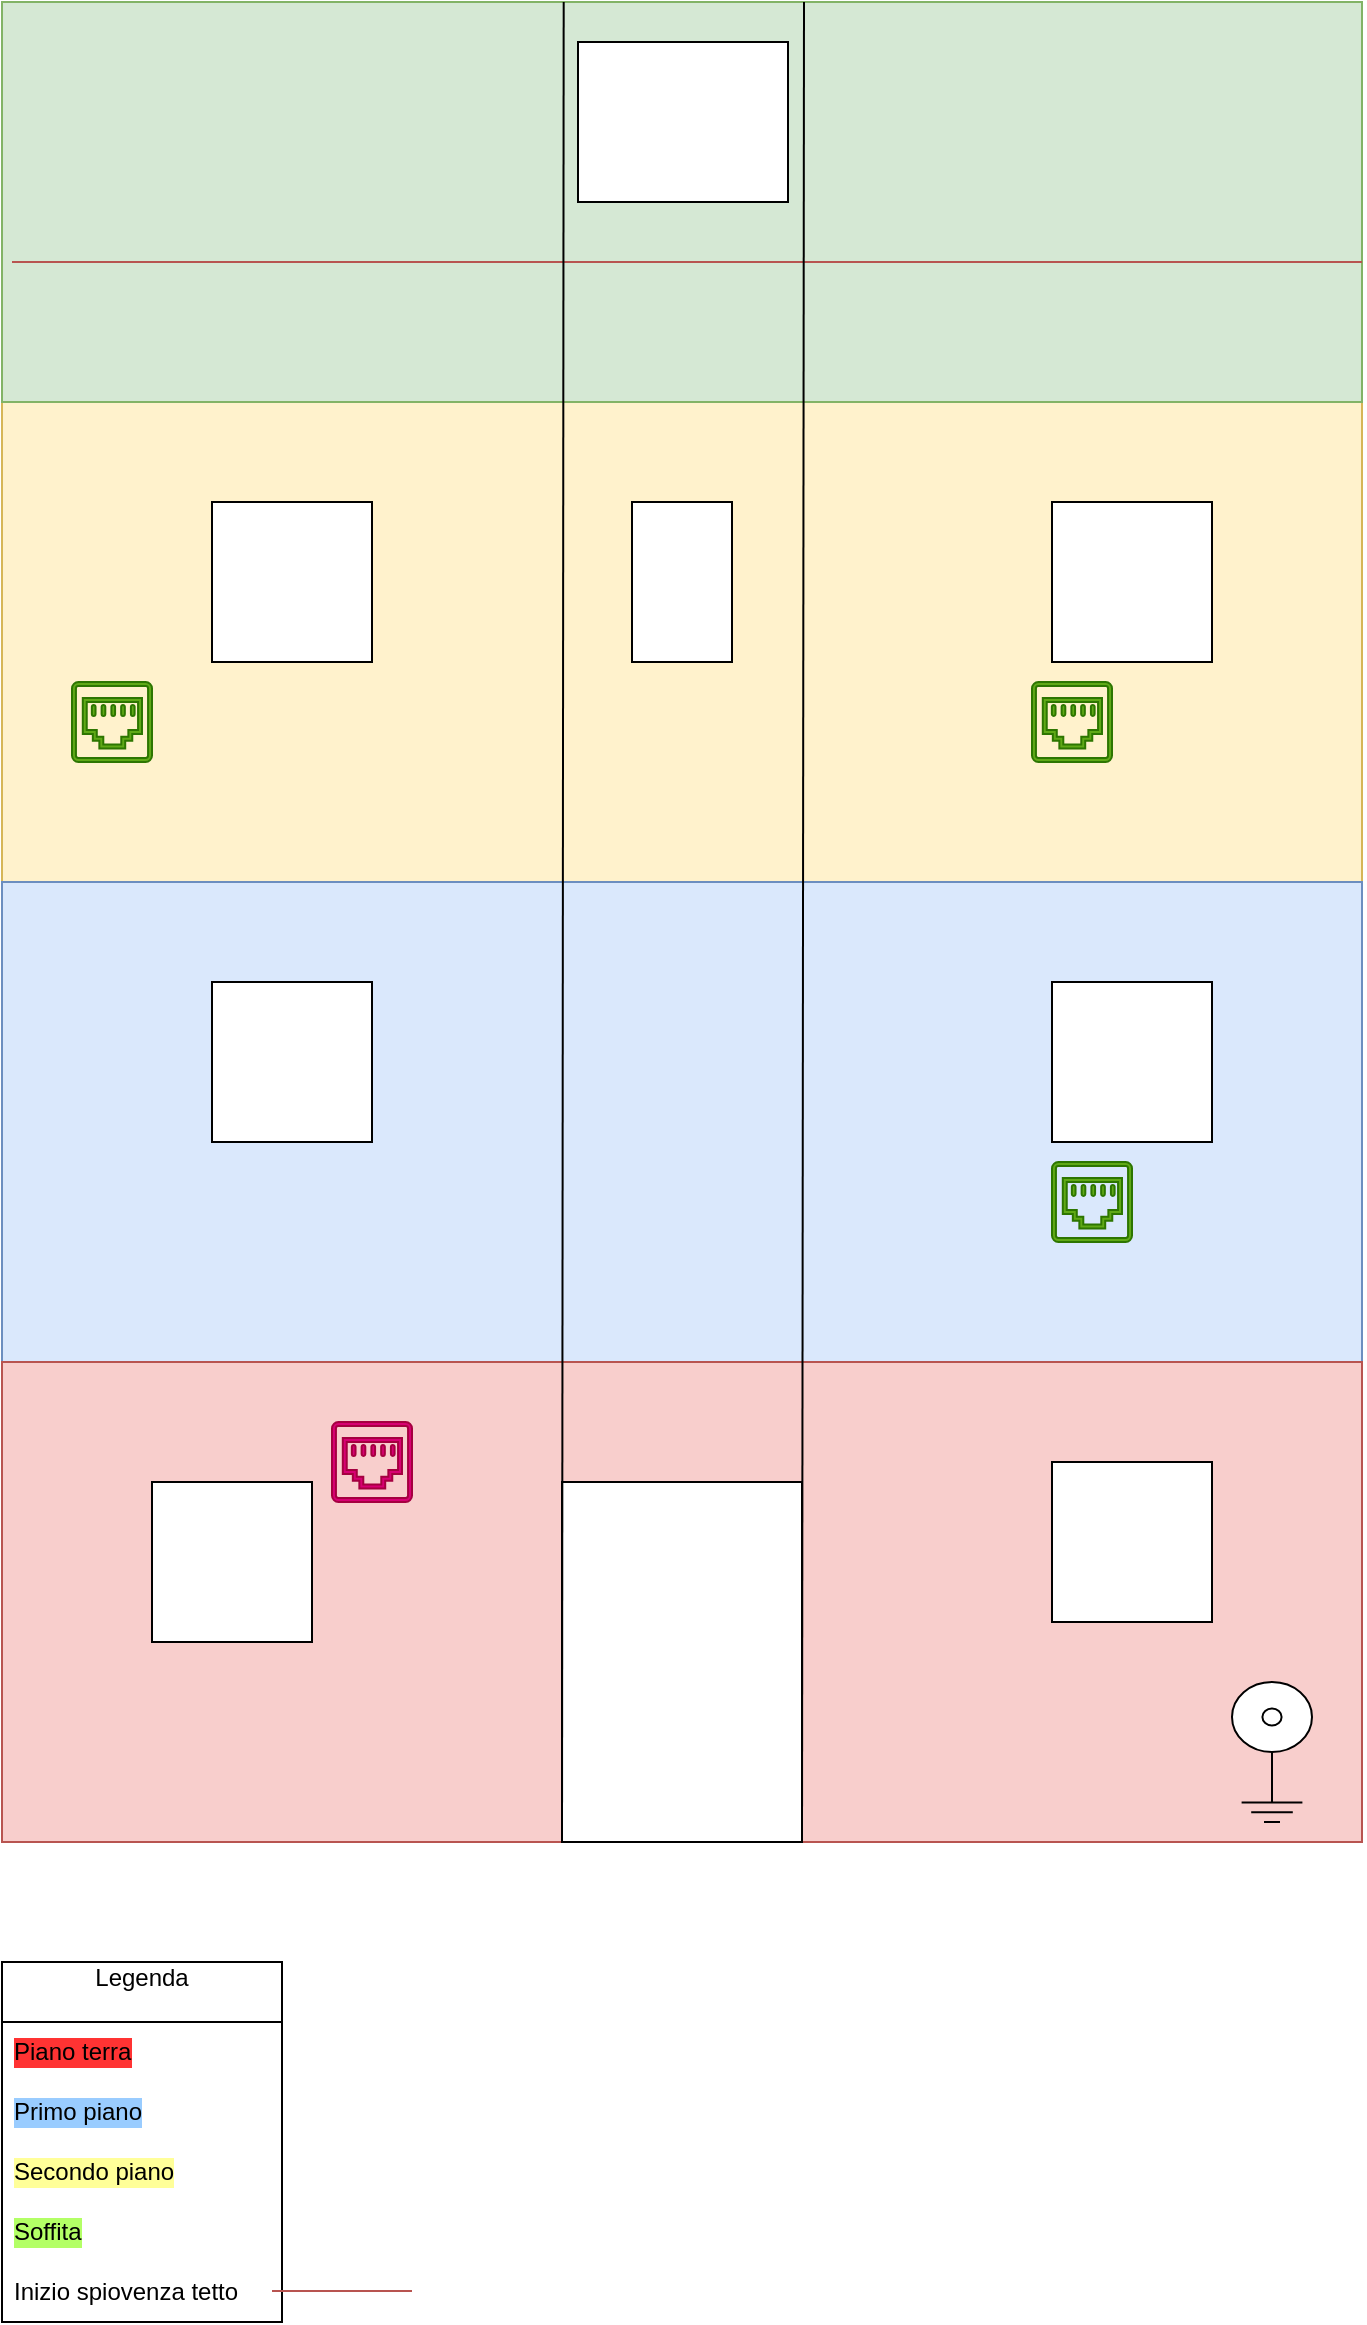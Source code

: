 <mxfile version="26.1.3">
  <diagram name="Page-1" id="BKeVn00d2Rmsv9YmMOTc">
    <mxGraphModel dx="1402" dy="743" grid="1" gridSize="10" guides="1" tooltips="1" connect="1" arrows="1" fold="1" page="1" pageScale="1" pageWidth="850" pageHeight="1100" math="0" shadow="0">
      <root>
        <mxCell id="0" />
        <mxCell id="1" parent="0" />
        <mxCell id="U1jFTeS-qBeuXj33KEKu-3" value="" style="rounded=0;whiteSpace=wrap;html=1;fillColor=#fff2cc;strokeColor=#d6b656;movable=0;resizable=0;rotatable=0;deletable=0;editable=0;locked=1;connectable=0;" vertex="1" parent="1">
          <mxGeometry x="85" y="400" width="680" height="240" as="geometry" />
        </mxCell>
        <mxCell id="U1jFTeS-qBeuXj33KEKu-4" value="" style="rounded=0;whiteSpace=wrap;html=1;fillColor=#dae8fc;strokeColor=#6c8ebf;movable=0;resizable=0;rotatable=0;deletable=0;editable=0;locked=1;connectable=0;" vertex="1" parent="1">
          <mxGeometry x="85" y="640" width="680" height="240" as="geometry" />
        </mxCell>
        <mxCell id="U1jFTeS-qBeuXj33KEKu-5" value="" style="rounded=0;whiteSpace=wrap;html=1;fillColor=#f8cecc;strokeColor=#b85450;movable=0;resizable=0;rotatable=0;deletable=0;editable=0;locked=1;connectable=0;" vertex="1" parent="1">
          <mxGeometry x="85" y="880" width="680" height="240" as="geometry" />
        </mxCell>
        <mxCell id="U1jFTeS-qBeuXj33KEKu-7" value="" style="rounded=0;whiteSpace=wrap;html=1;fillColor=#d5e8d4;strokeColor=#82b366;movable=0;resizable=0;rotatable=0;deletable=0;editable=0;locked=1;connectable=0;" vertex="1" parent="1">
          <mxGeometry x="85" y="200" width="680" height="200" as="geometry" />
        </mxCell>
        <mxCell id="U1jFTeS-qBeuXj33KEKu-10" value="" style="rounded=0;whiteSpace=wrap;html=1;movable=0;resizable=0;rotatable=0;deletable=0;editable=0;locked=1;connectable=0;" vertex="1" parent="1">
          <mxGeometry x="365" y="940" width="120" height="180" as="geometry" />
        </mxCell>
        <mxCell id="U1jFTeS-qBeuXj33KEKu-15" value="" style="endArrow=none;html=1;rounded=0;entryX=1;entryY=0.5;entryDx=0;entryDy=0;fillColor=#f8cecc;strokeColor=#b85450;movable=0;resizable=0;rotatable=0;deletable=0;editable=0;locked=1;connectable=0;" edge="1" parent="1">
          <mxGeometry width="50" height="50" relative="1" as="geometry">
            <mxPoint x="90" y="330" as="sourcePoint" />
            <mxPoint x="765" y="330" as="targetPoint" />
            <Array as="points">
              <mxPoint x="90" y="330" />
            </Array>
          </mxGeometry>
        </mxCell>
        <mxCell id="U1jFTeS-qBeuXj33KEKu-16" value="" style="whiteSpace=wrap;html=1;aspect=fixed;movable=0;resizable=0;rotatable=0;deletable=0;editable=0;locked=1;connectable=0;" vertex="1" parent="1">
          <mxGeometry x="160" y="940" width="80" height="80" as="geometry" />
        </mxCell>
        <mxCell id="U1jFTeS-qBeuXj33KEKu-17" value="" style="whiteSpace=wrap;html=1;aspect=fixed;movable=0;resizable=0;rotatable=0;deletable=0;editable=0;locked=1;connectable=0;" vertex="1" parent="1">
          <mxGeometry x="610" y="930" width="80" height="80" as="geometry" />
        </mxCell>
        <mxCell id="U1jFTeS-qBeuXj33KEKu-18" value="" style="whiteSpace=wrap;html=1;aspect=fixed;movable=0;resizable=0;rotatable=0;deletable=0;editable=0;locked=1;connectable=0;" vertex="1" parent="1">
          <mxGeometry x="190" y="690" width="80" height="80" as="geometry" />
        </mxCell>
        <mxCell id="U1jFTeS-qBeuXj33KEKu-19" value="" style="whiteSpace=wrap;html=1;aspect=fixed;movable=0;resizable=0;rotatable=0;deletable=0;editable=0;locked=1;connectable=0;" vertex="1" parent="1">
          <mxGeometry x="610" y="690" width="80" height="80" as="geometry" />
        </mxCell>
        <mxCell id="U1jFTeS-qBeuXj33KEKu-20" value="" style="whiteSpace=wrap;html=1;aspect=fixed;movable=0;resizable=0;rotatable=0;deletable=0;editable=0;locked=1;connectable=0;" vertex="1" parent="1">
          <mxGeometry x="190" y="450" width="80" height="80" as="geometry" />
        </mxCell>
        <mxCell id="U1jFTeS-qBeuXj33KEKu-21" value="" style="whiteSpace=wrap;html=1;aspect=fixed;movable=0;resizable=0;rotatable=0;deletable=0;editable=0;locked=1;connectable=0;" vertex="1" parent="1">
          <mxGeometry x="610" y="450" width="80" height="80" as="geometry" />
        </mxCell>
        <mxCell id="U1jFTeS-qBeuXj33KEKu-23" value="" style="rounded=0;whiteSpace=wrap;html=1;movable=0;resizable=0;rotatable=0;deletable=0;editable=0;locked=1;connectable=0;" vertex="1" parent="1">
          <mxGeometry x="400" y="450" width="50" height="80" as="geometry" />
        </mxCell>
        <mxCell id="U1jFTeS-qBeuXj33KEKu-24" value="" style="endArrow=none;html=1;rounded=0;entryX=0;entryY=1;entryDx=0;entryDy=0;exitX=0.413;exitY=0;exitDx=0;exitDy=0;exitPerimeter=0;movable=0;resizable=0;rotatable=0;deletable=0;editable=0;locked=1;connectable=0;" edge="1" parent="1" source="U1jFTeS-qBeuXj33KEKu-7" target="U1jFTeS-qBeuXj33KEKu-10">
          <mxGeometry width="50" height="50" relative="1" as="geometry">
            <mxPoint x="410" y="430" as="sourcePoint" />
            <mxPoint x="460" y="380" as="targetPoint" />
          </mxGeometry>
        </mxCell>
        <mxCell id="U1jFTeS-qBeuXj33KEKu-25" value="" style="endArrow=none;html=1;rounded=0;entryX=0;entryY=1;entryDx=0;entryDy=0;exitX=0.413;exitY=0;exitDx=0;exitDy=0;exitPerimeter=0;movable=0;resizable=0;rotatable=0;deletable=0;editable=0;locked=1;connectable=0;" edge="1" parent="1">
          <mxGeometry width="50" height="50" relative="1" as="geometry">
            <mxPoint x="486" y="200" as="sourcePoint" />
            <mxPoint x="485" y="1120" as="targetPoint" />
          </mxGeometry>
        </mxCell>
        <mxCell id="U1jFTeS-qBeuXj33KEKu-26" value="Legenda&lt;div&gt;&lt;br&gt;&lt;/div&gt;" style="swimlane;fontStyle=0;childLayout=stackLayout;horizontal=1;startSize=30;horizontalStack=0;resizeParent=1;resizeParentMax=0;resizeLast=0;collapsible=1;marginBottom=0;whiteSpace=wrap;html=1;labelBackgroundColor=none;rounded=0;shadow=0;swimlaneLine=1;" vertex="1" parent="1">
          <mxGeometry x="85" y="1180" width="140" height="180" as="geometry">
            <mxRectangle x="85" y="1180" width="90" height="40" as="alternateBounds" />
          </mxGeometry>
        </mxCell>
        <mxCell id="U1jFTeS-qBeuXj33KEKu-27" value="Piano terra" style="text;strokeColor=none;fillColor=none;align=left;verticalAlign=middle;spacingLeft=4;spacingRight=4;overflow=hidden;points=[[0,0.5],[1,0.5]];portConstraint=eastwest;rotatable=0;whiteSpace=wrap;html=1;labelBackgroundColor=#FF3333;" vertex="1" parent="U1jFTeS-qBeuXj33KEKu-26">
          <mxGeometry y="30" width="140" height="30" as="geometry" />
        </mxCell>
        <mxCell id="U1jFTeS-qBeuXj33KEKu-28" value="Primo piano" style="text;strokeColor=none;fillColor=none;align=left;verticalAlign=middle;spacingLeft=4;spacingRight=4;overflow=hidden;points=[[0,0.5],[1,0.5]];portConstraint=eastwest;rotatable=0;whiteSpace=wrap;html=1;labelBackgroundColor=#99CCFF;" vertex="1" parent="U1jFTeS-qBeuXj33KEKu-26">
          <mxGeometry y="60" width="140" height="30" as="geometry" />
        </mxCell>
        <mxCell id="U1jFTeS-qBeuXj33KEKu-29" value="Secondo piano" style="text;strokeColor=none;fillColor=none;align=left;verticalAlign=middle;spacingLeft=4;spacingRight=4;overflow=hidden;points=[[0,0.5],[1,0.5]];portConstraint=eastwest;rotatable=0;whiteSpace=wrap;html=1;labelBackgroundColor=#FFFF99;" vertex="1" parent="U1jFTeS-qBeuXj33KEKu-26">
          <mxGeometry y="90" width="140" height="30" as="geometry" />
        </mxCell>
        <mxCell id="U1jFTeS-qBeuXj33KEKu-30" value="Soffita" style="text;strokeColor=none;fillColor=none;align=left;verticalAlign=middle;spacingLeft=4;spacingRight=4;overflow=hidden;points=[[0,0.5],[1,0.5]];portConstraint=eastwest;rotatable=0;whiteSpace=wrap;html=1;labelBackgroundColor=#B3FF66;" vertex="1" parent="U1jFTeS-qBeuXj33KEKu-26">
          <mxGeometry y="120" width="140" height="30" as="geometry" />
        </mxCell>
        <mxCell id="U1jFTeS-qBeuXj33KEKu-31" value="Inizio spiovenza tetto" style="text;strokeColor=none;fillColor=none;align=left;verticalAlign=middle;spacingLeft=4;spacingRight=4;overflow=hidden;points=[[0,0.5],[1,0.5]];portConstraint=eastwest;rotatable=0;whiteSpace=wrap;html=1;labelBackgroundColor=none;" vertex="1" parent="U1jFTeS-qBeuXj33KEKu-26">
          <mxGeometry y="150" width="140" height="30" as="geometry" />
        </mxCell>
        <mxCell id="U1jFTeS-qBeuXj33KEKu-32" value="" style="endArrow=none;html=1;rounded=0;fillColor=#f8cecc;strokeColor=#b85450;" edge="1" parent="1">
          <mxGeometry width="50" height="50" relative="1" as="geometry">
            <mxPoint x="220" y="1344.5" as="sourcePoint" />
            <mxPoint x="290" y="1344.5" as="targetPoint" />
            <Array as="points">
              <mxPoint x="260" y="1344.5" />
              <mxPoint x="270" y="1344.5" />
            </Array>
          </mxGeometry>
        </mxCell>
        <mxCell id="U1jFTeS-qBeuXj33KEKu-33" value="" style="sketch=0;pointerEvents=1;shadow=0;dashed=0;html=1;strokeColor=#A50040;fillColor=#d80073;aspect=fixed;labelPosition=center;verticalLabelPosition=bottom;verticalAlign=top;align=center;outlineConnect=0;shape=mxgraph.vvd.ethernet_port;fontColor=#ffffff;" vertex="1" parent="1">
          <mxGeometry x="250" y="910" width="40" height="40" as="geometry" />
        </mxCell>
        <mxCell id="U1jFTeS-qBeuXj33KEKu-34" value="" style="sketch=0;pointerEvents=1;shadow=0;dashed=0;html=1;strokeColor=#2D7600;fillColor=#60a917;aspect=fixed;labelPosition=center;verticalLabelPosition=bottom;verticalAlign=top;align=center;outlineConnect=0;shape=mxgraph.vvd.ethernet_port;fontColor=#ffffff;" vertex="1" parent="1">
          <mxGeometry x="610" y="780" width="40" height="40" as="geometry" />
        </mxCell>
        <mxCell id="U1jFTeS-qBeuXj33KEKu-35" value="" style="sketch=0;pointerEvents=1;shadow=0;dashed=0;html=1;strokeColor=#2D7600;fillColor=#60a917;aspect=fixed;labelPosition=center;verticalLabelPosition=bottom;verticalAlign=top;align=center;outlineConnect=0;shape=mxgraph.vvd.ethernet_port;fontColor=#ffffff;" vertex="1" parent="1">
          <mxGeometry x="600" y="540" width="40" height="40" as="geometry" />
        </mxCell>
        <mxCell id="U1jFTeS-qBeuXj33KEKu-36" value="" style="sketch=0;pointerEvents=1;shadow=0;dashed=0;html=1;strokeColor=#2D7600;fillColor=#60a917;aspect=fixed;labelPosition=center;verticalLabelPosition=bottom;verticalAlign=top;align=center;outlineConnect=0;shape=mxgraph.vvd.ethernet_port;fontColor=#ffffff;" vertex="1" parent="1">
          <mxGeometry x="120" y="540" width="40" height="40" as="geometry" />
        </mxCell>
        <mxCell id="U1jFTeS-qBeuXj33KEKu-37" value="" style="rounded=0;whiteSpace=wrap;html=1;movable=0;resizable=0;rotatable=0;deletable=0;editable=0;locked=1;connectable=0;" vertex="1" parent="1">
          <mxGeometry x="373" y="220" width="105" height="80" as="geometry" />
        </mxCell>
        <mxCell id="U1jFTeS-qBeuXj33KEKu-39" value="" style="pointerEvents=1;verticalLabelPosition=bottom;shadow=0;dashed=0;align=center;html=1;verticalAlign=top;shape=mxgraph.electrical.miscellaneous.coaxial_jack_plug" vertex="1" parent="1">
          <mxGeometry x="700" y="1040" width="40" height="70" as="geometry" />
        </mxCell>
      </root>
    </mxGraphModel>
  </diagram>
</mxfile>
